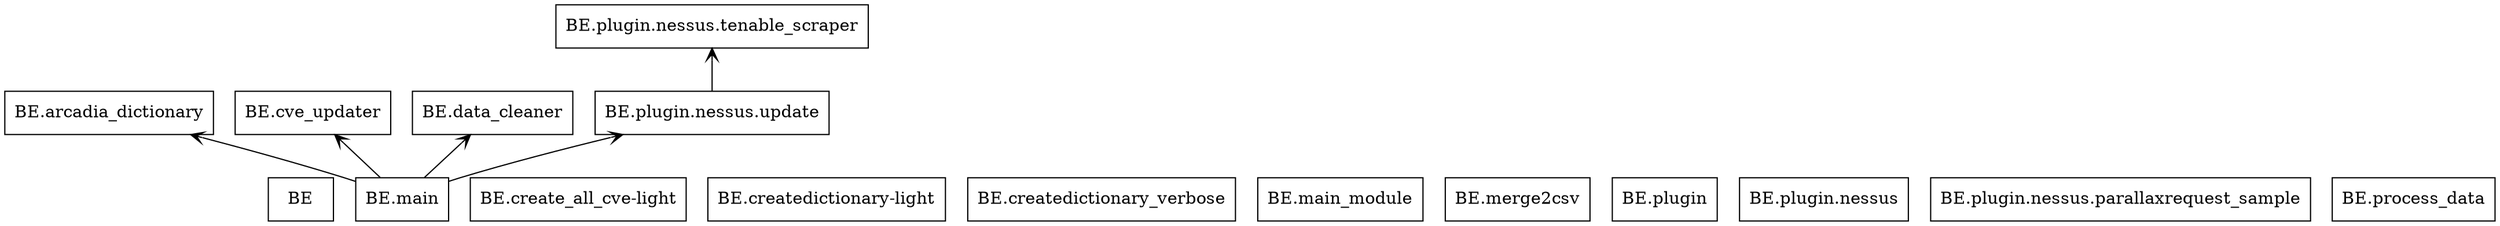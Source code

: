 digraph "packages_ArcadiaBE" {
rankdir=BT
charset="utf-8"
"BE" [color="black", label=<BE>, shape="box", style="solid"];
"BE.arcadia_dictionary" [color="black", label=<BE.arcadia_dictionary>, shape="box", style="solid"];
"BE.create_all_cve-light" [color="black", label=<BE.create_all_cve-light>, shape="box", style="solid"];
"BE.createdictionary-light" [color="black", label=<BE.createdictionary-light>, shape="box", style="solid"];
"BE.createdictionary_verbose" [color="black", label=<BE.createdictionary_verbose>, shape="box", style="solid"];
"BE.cve_updater" [color="black", label=<BE.cve_updater>, shape="box", style="solid"];
"BE.data_cleaner" [color="black", label=<BE.data_cleaner>, shape="box", style="solid"];
"BE.main" [color="black", label=<BE.main>, shape="box", style="solid"];
"BE.main_module" [color="black", label=<BE.main_module>, shape="box", style="solid"];
"BE.merge2csv" [color="black", label=<BE.merge2csv>, shape="box", style="solid"];
"BE.plugin" [color="black", label=<BE.plugin>, shape="box", style="solid"];
"BE.plugin.nessus" [color="black", label=<BE.plugin.nessus>, shape="box", style="solid"];
"BE.plugin.nessus.parallaxrequest_sample" [color="black", label=<BE.plugin.nessus.parallaxrequest_sample>, shape="box", style="solid"];
"BE.plugin.nessus.tenable_scraper" [color="black", label=<BE.plugin.nessus.tenable_scraper>, shape="box", style="solid"];
"BE.plugin.nessus.update" [color="black", label=<BE.plugin.nessus.update>, shape="box", style="solid"];
"BE.process_data" [color="black", label=<BE.process_data>, shape="box", style="solid"];
"BE.main" -> "BE.arcadia_dictionary" [arrowhead="open", arrowtail="none"];
"BE.main" -> "BE.cve_updater" [arrowhead="open", arrowtail="none"];
"BE.main" -> "BE.data_cleaner" [arrowhead="open", arrowtail="none"];
"BE.main" -> "BE.plugin.nessus.update" [arrowhead="open", arrowtail="none"];
"BE.plugin.nessus.update" -> "BE.plugin.nessus.tenable_scraper" [arrowhead="open", arrowtail="none"];
}
